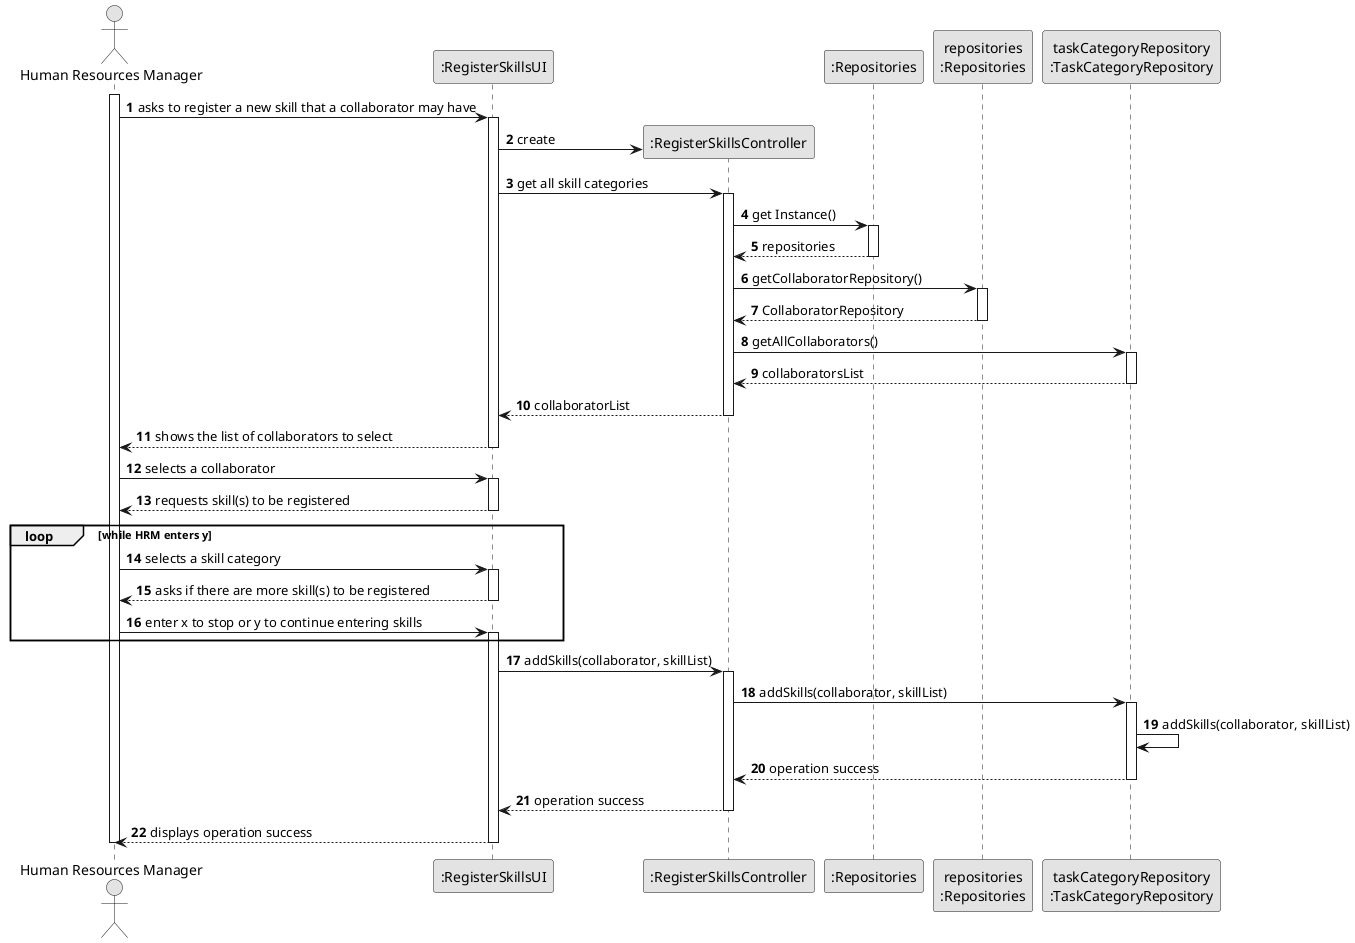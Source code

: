 @startuml
'https://plantuml.com/sequence-diagram
skinparam monochrome true
skinparam packageStyle rectangle
skinparam shadowing false

autonumber

'hide footbox
actor "Human Resources Manager" as HRM
participant ":RegisterSkillsUI" as RSUI
participant ":RegisterSkillsController" as RSC
participant ":Repositories" as R
participant "repositories\n:Repositories" as RR
participant "taskCategoryRepository\n:TaskCategoryRepository" as TCR

activate HRM
HRM -> RSUI: asks to register a new skill that a collaborator may have
activate RSUI
    RSUI -> RSC**: create
    RSUI -> RSC: get all skill categories
    activate RSC
        RSC -> R: get Instance()
        activate R
        RSC <-- R: repositories
        deactivate R
        RSC -> RR: getCollaboratorRepository()
        activate RR
        RSC <-- RR: CollaboratorRepository
        deactivate RR
        RSC -> TCR: getAllCollaborators()
        activate TCR
        RSC <-- TCR: collaboratorsList
        deactivate TCR
    RSUI <-- RSC: collaboratorList
    deactivate RSC
HRM <-- RSUI : shows the list of collaborators to select
deactivate RSUI
HRM -> RSUI: selects a collaborator
activate RSUI
RSUI --> HRM: requests skill(s) to be registered

loop while HRM enters y
deactivate RSUI
HRM -> RSUI: selects a skill category
activate RSUI
HRM <-- RSUI: asks if there are more skill(s) to be registered
deactivate RSUI
HRM -> RSUI: enter x to stop or y to continue entering skills
activate RSUI
end
    RSUI -> RSC: addSkills(collaborator, skillList)
    activate RSC
        RSC -> TCR  : addSkills(collaborator, skillList)
        activate TCR
            TCR -> TCR  : addSkills(collaborator, skillList)
            RSC <-- TCR : operation success
        deactivate TCR
        RSUI <-- RSC: operation success
    deactivate RSC
HRM <-- RSUI: displays operation success
deactivate RSUI
deactivate HRM
@enduml
